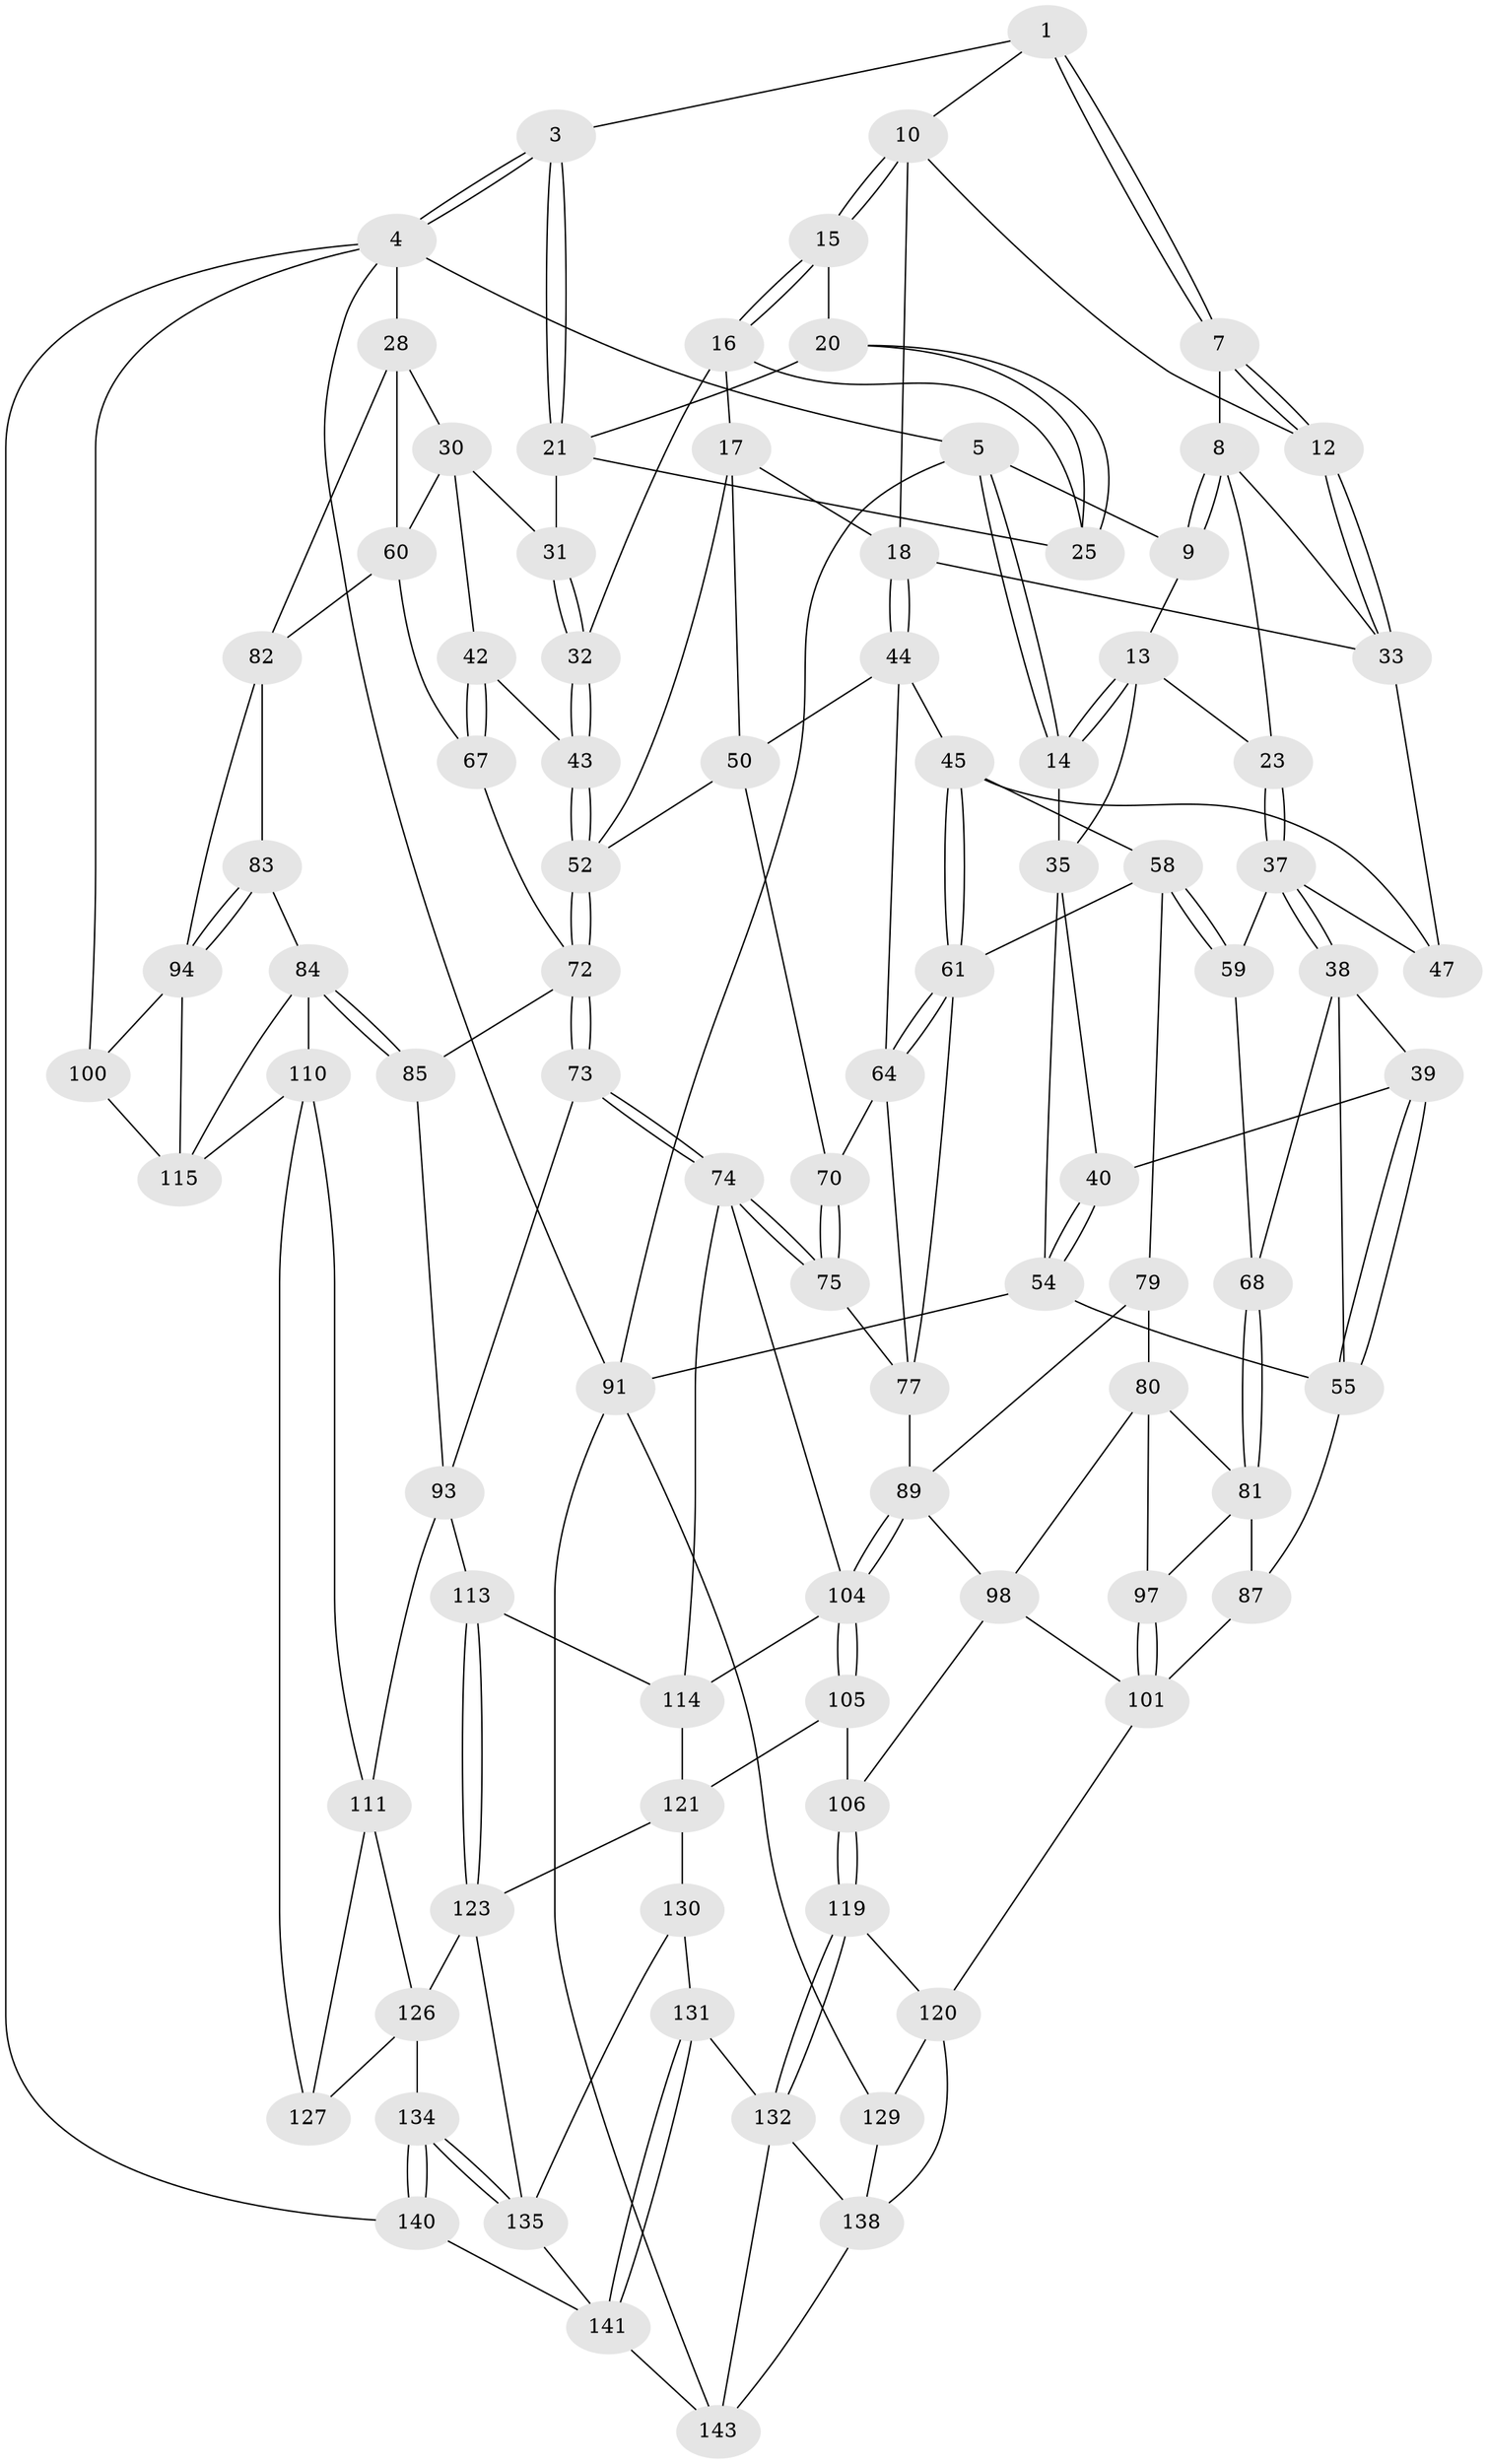 // Generated by graph-tools (version 1.1) at 2025/52/02/27/25 19:52:38]
// undirected, 91 vertices, 204 edges
graph export_dot {
graph [start="1"]
  node [color=gray90,style=filled];
  1 [pos="+0.3271291950189592+0",super="+2"];
  3 [pos="+1+0"];
  4 [pos="+1+0",super="+99"];
  5 [pos="+0+0",super="+6"];
  7 [pos="+0.3229818535585561+0.05784885121076779"];
  8 [pos="+0.18888971440553792+0.1517191759497152",super="+22"];
  9 [pos="+0.07796099475656285+0.10327631017962875"];
  10 [pos="+0.6347211267540634+0.07037320704118874",super="+11"];
  12 [pos="+0.3521519456228029+0.10156911664488494"];
  13 [pos="+0.025483964479173275+0.13697694606850322",super="+24"];
  14 [pos="+0+0.15193347607886215"];
  15 [pos="+0.6503838144172217+0.08318325879343845"];
  16 [pos="+0.6327822416020159+0.2585821155448264",super="+26"];
  17 [pos="+0.5499021228616177+0.2762032002453685",super="+49"];
  18 [pos="+0.4910137412850544+0.2462795656119389",super="+19"];
  20 [pos="+0.7237325340504799+0.10955071034456171"];
  21 [pos="+0.9142782868852734+0.06252163733205025",super="+27"];
  23 [pos="+0.15451090902750078+0.2486706455861847"];
  25 [pos="+0.7412179156456384+0.28334524949103146"];
  28 [pos="+1+0.3575806908648781",super="+29"];
  30 [pos="+0.9006269958416807+0.2518994678717022",super="+41"];
  31 [pos="+0.9003409632981648+0.1378289205243215"];
  32 [pos="+0.7650322948447323+0.3437281064768323"];
  33 [pos="+0.3874771370081125+0.1789455954553566",super="+34"];
  35 [pos="+0.03544599047230491+0.24825236148648402",super="+36"];
  37 [pos="+0.16266410472199433+0.33206642736495884",super="+48"];
  38 [pos="+0.1600110073871471+0.33440609845616165",super="+69"];
  39 [pos="+0.06792072413903806+0.33788932720909837"];
  40 [pos="+0.04856174840045155+0.33628437081345636"];
  42 [pos="+0.7691928490450217+0.35183940775895955"];
  43 [pos="+0.7689380983507962+0.3517329705446413"];
  44 [pos="+0.4707893096034318+0.2952939288019882",super="+51"];
  45 [pos="+0.40666095697484156+0.36517179809982836",super="+46"];
  47 [pos="+0.3198170915976392+0.30425474383238016"];
  50 [pos="+0.5427296996213263+0.38513030471234994",super="+65"];
  52 [pos="+0.6894827036199774+0.40673875941834065",super="+53"];
  54 [pos="+0+0.4110890242082984",super="+57"];
  55 [pos="+0.027013402654394923+0.5186271263119366",super="+56"];
  58 [pos="+0.3206010371495801+0.46693529962921326",super="+63"];
  59 [pos="+0.2622103274486614+0.42704884916607894"];
  60 [pos="+0.9714781388053038+0.3626183049967607",super="+66"];
  61 [pos="+0.41812617126406143+0.44040432738284935",super="+62"];
  64 [pos="+0.4814670249314743+0.41386676751984997",super="+71"];
  67 [pos="+0.8296892524706779+0.44657683946113264"];
  68 [pos="+0.18293652951734343+0.4898833453442896"];
  70 [pos="+0.553227717857596+0.47732124946178933"];
  72 [pos="+0.6587627996362743+0.5073250242896998",super="+76"];
  73 [pos="+0.6302063937115422+0.5563843299164953"];
  74 [pos="+0.5865328736351377+0.5697982445098009",super="+107"];
  75 [pos="+0.5733682016878336+0.559173531584341"];
  77 [pos="+0.4163639409456247+0.4852001950198304",super="+78"];
  79 [pos="+0.32880432308241+0.48887197149694644"];
  80 [pos="+0.2876669796837262+0.5505281263357807",super="+96"];
  81 [pos="+0.20564653332060803+0.5269016051937343",super="+86"];
  82 [pos="+0.8572715887700075+0.472768324666557",super="+88"];
  83 [pos="+0.8762889721593518+0.5306814598983429"];
  84 [pos="+0.8385675441111342+0.5956274162663104",super="+109"];
  85 [pos="+0.7518908473020988+0.5622162078793118"];
  87 [pos="+0.011404542428569244+0.6289814122627886"];
  89 [pos="+0.4165040875461363+0.6072016605369985",super="+90"];
  91 [pos="+0+0.6647810032290913",super="+92"];
  93 [pos="+0.6872496540152613+0.58279140179025",super="+112"];
  94 [pos="+1+0.5996450872925577",super="+95"];
  97 [pos="+0.22074690553528004+0.6117557394890868"];
  98 [pos="+0.31013928183050427+0.6057952720635301",super="+103"];
  100 [pos="+1+0.9299297694830985"];
  101 [pos="+0.22234871952414773+0.6886264906416977",super="+102"];
  104 [pos="+0.4253833192217239+0.6786698338272901",super="+108"];
  105 [pos="+0.3476215319748638+0.7662680660116152"];
  106 [pos="+0.3366886317197347+0.7693963374100665"];
  110 [pos="+0.7882447313151467+0.6976335721040918",super="+117"];
  111 [pos="+0.760313296044183+0.6972687102965567",super="+125"];
  113 [pos="+0.7014020419364657+0.7154784731917725"];
  114 [pos="+0.5966191028819856+0.6849953862924656",super="+118"];
  115 [pos="+0.8885811759552765+0.6495289247759227",super="+116"];
  119 [pos="+0.32188171604036475+0.7979345106578641"];
  120 [pos="+0.16380340829726373+0.8520633949840849",super="+128"];
  121 [pos="+0.5559715633121168+0.8322631288803305",super="+122"];
  123 [pos="+0.6362134951556278+0.8509970801473156",super="+124"];
  126 [pos="+0.6476437393132436+0.8529000222184009",super="+133"];
  127 [pos="+0.8723832592498528+0.8531878291407222"];
  129 [pos="+0.001915333541065529+0.7925388408448015"];
  130 [pos="+0.39106754129766563+0.9034302414616431"];
  131 [pos="+0.35188344314819503+0.8994396937118007"];
  132 [pos="+0.3442811913014403+0.8927169443772086",super="+137"];
  134 [pos="+0.7423341655107387+1"];
  135 [pos="+0.5746467336311679+0.86908185229531",super="+136"];
  138 [pos="+0.16434929541164187+0.9556480211842776",super="+139"];
  140 [pos="+0.7539712300684435+1"];
  141 [pos="+0.48055374518093324+1",super="+142"];
  143 [pos="+0.20565440398042828+1",super="+144"];
  1 -- 7;
  1 -- 7;
  1 -- 10;
  1 -- 3;
  3 -- 4;
  3 -- 4;
  3 -- 21;
  3 -- 21;
  4 -- 5;
  4 -- 28;
  4 -- 100;
  4 -- 140;
  4 -- 91;
  5 -- 14;
  5 -- 14;
  5 -- 91;
  5 -- 9;
  7 -- 8;
  7 -- 12;
  7 -- 12;
  8 -- 9;
  8 -- 9;
  8 -- 33;
  8 -- 23;
  9 -- 13;
  10 -- 15;
  10 -- 15;
  10 -- 12;
  10 -- 18;
  12 -- 33;
  12 -- 33;
  13 -- 14;
  13 -- 14;
  13 -- 35;
  13 -- 23;
  14 -- 35;
  15 -- 16;
  15 -- 16;
  15 -- 20;
  16 -- 17;
  16 -- 25;
  16 -- 32;
  17 -- 18;
  17 -- 50;
  17 -- 52;
  18 -- 44;
  18 -- 44;
  18 -- 33;
  20 -- 21;
  20 -- 25;
  20 -- 25;
  21 -- 25;
  21 -- 31;
  23 -- 37;
  23 -- 37;
  28 -- 82;
  28 -- 60;
  28 -- 30;
  30 -- 31;
  30 -- 42;
  30 -- 60;
  31 -- 32;
  31 -- 32;
  32 -- 43;
  32 -- 43;
  33 -- 47;
  35 -- 40;
  35 -- 54;
  37 -- 38;
  37 -- 38;
  37 -- 59;
  37 -- 47;
  38 -- 39;
  38 -- 68;
  38 -- 55;
  39 -- 40;
  39 -- 55;
  39 -- 55;
  40 -- 54;
  40 -- 54;
  42 -- 43;
  42 -- 67;
  42 -- 67;
  43 -- 52;
  43 -- 52;
  44 -- 45;
  44 -- 64;
  44 -- 50;
  45 -- 61;
  45 -- 61;
  45 -- 58;
  45 -- 47;
  50 -- 70;
  50 -- 52;
  52 -- 72;
  52 -- 72;
  54 -- 91;
  54 -- 55;
  55 -- 87;
  58 -- 59;
  58 -- 59;
  58 -- 61;
  58 -- 79;
  59 -- 68;
  60 -- 82;
  60 -- 67;
  61 -- 64;
  61 -- 64;
  61 -- 77;
  64 -- 77;
  64 -- 70;
  67 -- 72;
  68 -- 81;
  68 -- 81;
  70 -- 75;
  70 -- 75;
  72 -- 73;
  72 -- 73;
  72 -- 85;
  73 -- 74;
  73 -- 74;
  73 -- 93;
  74 -- 75;
  74 -- 75;
  74 -- 114;
  74 -- 104;
  75 -- 77;
  77 -- 89;
  79 -- 80;
  79 -- 89;
  80 -- 81;
  80 -- 97;
  80 -- 98;
  81 -- 97;
  81 -- 87;
  82 -- 83;
  82 -- 94;
  83 -- 84;
  83 -- 94;
  83 -- 94;
  84 -- 85;
  84 -- 85;
  84 -- 115;
  84 -- 110;
  85 -- 93;
  87 -- 101;
  89 -- 104;
  89 -- 104;
  89 -- 98;
  91 -- 129;
  91 -- 143;
  93 -- 113;
  93 -- 111;
  94 -- 115;
  94 -- 100;
  97 -- 101;
  97 -- 101;
  98 -- 101;
  98 -- 106;
  100 -- 115;
  101 -- 120;
  104 -- 105;
  104 -- 105;
  104 -- 114;
  105 -- 106;
  105 -- 121;
  106 -- 119;
  106 -- 119;
  110 -- 111;
  110 -- 115;
  110 -- 127;
  111 -- 127;
  111 -- 126;
  113 -- 114;
  113 -- 123;
  113 -- 123;
  114 -- 121;
  119 -- 120;
  119 -- 132;
  119 -- 132;
  120 -- 129;
  120 -- 138;
  121 -- 130;
  121 -- 123;
  123 -- 126;
  123 -- 135;
  126 -- 134;
  126 -- 127;
  129 -- 138;
  130 -- 131;
  130 -- 135;
  131 -- 132;
  131 -- 141;
  131 -- 141;
  132 -- 138;
  132 -- 143;
  134 -- 135;
  134 -- 135;
  134 -- 140;
  134 -- 140;
  135 -- 141;
  138 -- 143;
  140 -- 141;
  141 -- 143;
}
